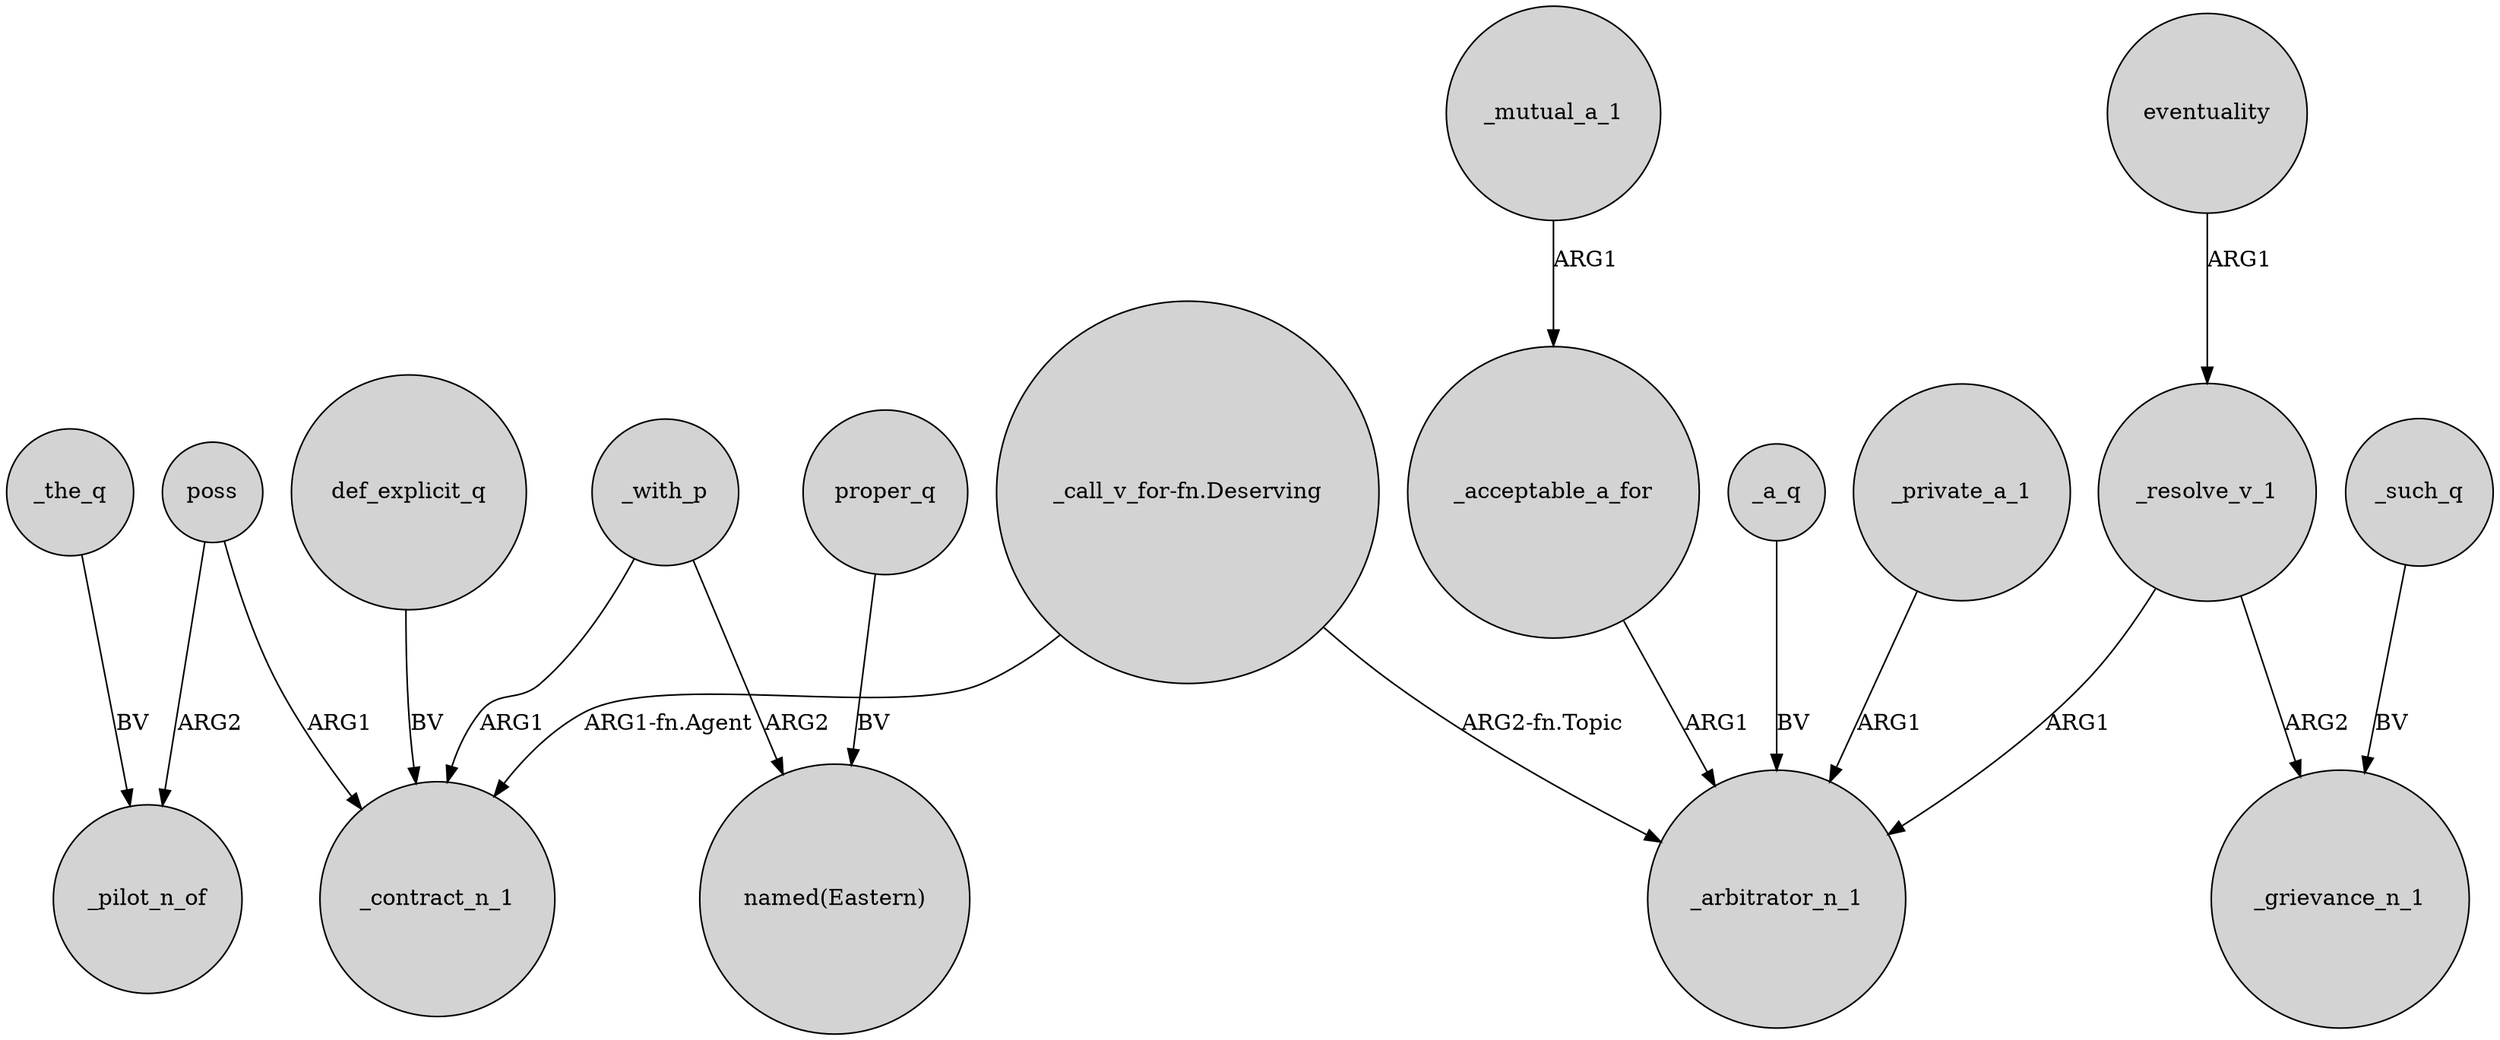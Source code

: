 digraph {
	node [shape=circle style=filled]
	_the_q -> _pilot_n_of [label=BV]
	_with_p -> _contract_n_1 [label=ARG1]
	_a_q -> _arbitrator_n_1 [label=BV]
	poss -> _pilot_n_of [label=ARG2]
	_resolve_v_1 -> _grievance_n_1 [label=ARG2]
	poss -> _contract_n_1 [label=ARG1]
	"_call_v_for-fn.Deserving" -> _arbitrator_n_1 [label="ARG2-fn.Topic"]
	_private_a_1 -> _arbitrator_n_1 [label=ARG1]
	def_explicit_q -> _contract_n_1 [label=BV]
	_with_p -> "named(Eastern)" [label=ARG2]
	"_call_v_for-fn.Deserving" -> _contract_n_1 [label="ARG1-fn.Agent"]
	proper_q -> "named(Eastern)" [label=BV]
	_mutual_a_1 -> _acceptable_a_for [label=ARG1]
	eventuality -> _resolve_v_1 [label=ARG1]
	_such_q -> _grievance_n_1 [label=BV]
	_resolve_v_1 -> _arbitrator_n_1 [label=ARG1]
	_acceptable_a_for -> _arbitrator_n_1 [label=ARG1]
}
